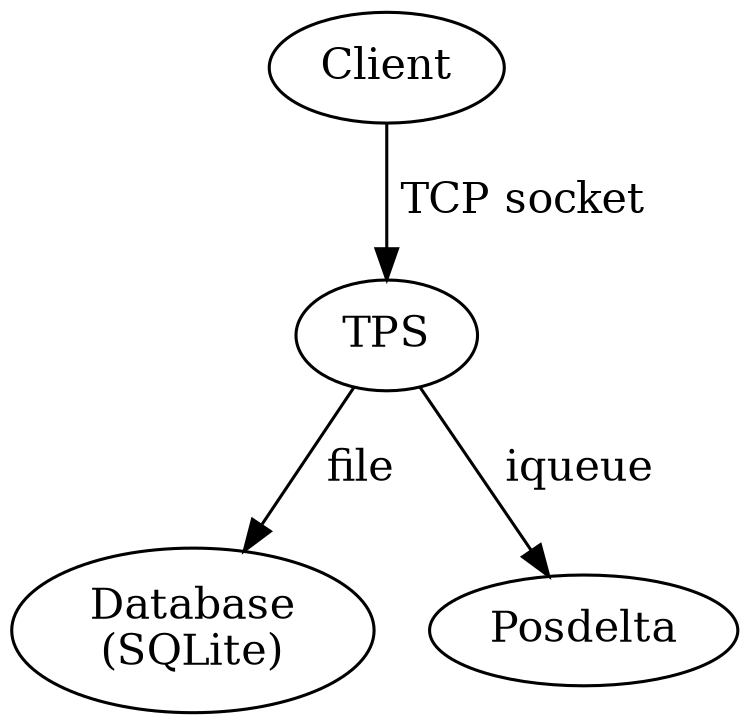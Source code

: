 digraph {
        graph [ size = "5,5!" ];
        Database [label="Database\n(SQLite)"];
        TPS -> Database [label=" file"];
        TPS -> Posdelta [label=" iqueue"];
        Client -> TPS [label=" TCP socket"];
}
